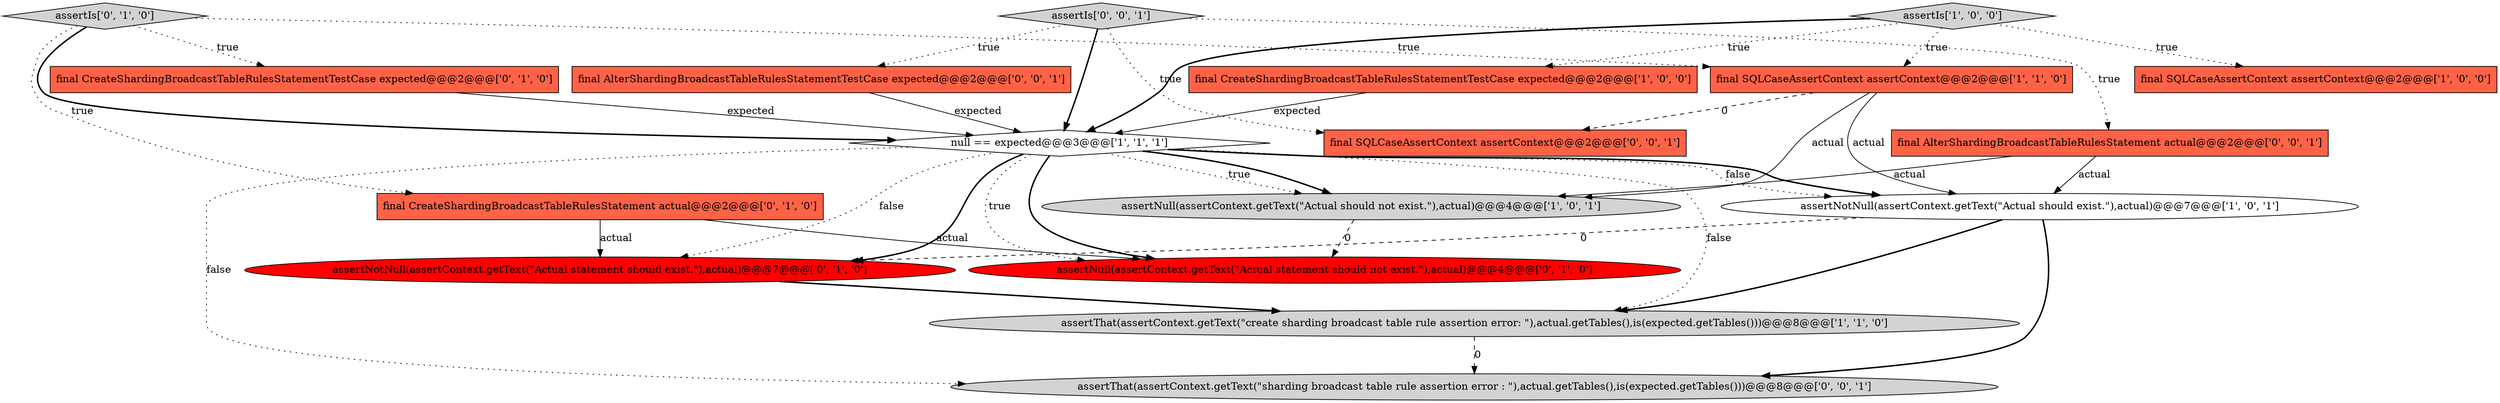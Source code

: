 digraph {
16 [style = filled, label = "assertIs['0', '0', '1']", fillcolor = lightgray, shape = diamond image = "AAA0AAABBB3BBB"];
11 [style = filled, label = "assertNull(assertContext.getText(\"Actual statement should not exist.\"),actual)@@@4@@@['0', '1', '0']", fillcolor = red, shape = ellipse image = "AAA1AAABBB2BBB"];
3 [style = filled, label = "assertIs['1', '0', '0']", fillcolor = lightgray, shape = diamond image = "AAA0AAABBB1BBB"];
5 [style = filled, label = "null == expected@@@3@@@['1', '1', '1']", fillcolor = white, shape = diamond image = "AAA0AAABBB1BBB"];
2 [style = filled, label = "final SQLCaseAssertContext assertContext@@@2@@@['1', '0', '0']", fillcolor = tomato, shape = box image = "AAA0AAABBB1BBB"];
1 [style = filled, label = "assertNotNull(assertContext.getText(\"Actual should exist.\"),actual)@@@7@@@['1', '0', '1']", fillcolor = white, shape = ellipse image = "AAA0AAABBB1BBB"];
10 [style = filled, label = "final CreateShardingBroadcastTableRulesStatement actual@@@2@@@['0', '1', '0']", fillcolor = tomato, shape = box image = "AAA0AAABBB2BBB"];
14 [style = filled, label = "final AlterShardingBroadcastTableRulesStatement actual@@@2@@@['0', '0', '1']", fillcolor = tomato, shape = box image = "AAA0AAABBB3BBB"];
0 [style = filled, label = "assertThat(assertContext.getText(\"create sharding broadcast table rule assertion error: \"),actual.getTables(),is(expected.getTables()))@@@8@@@['1', '1', '0']", fillcolor = lightgray, shape = ellipse image = "AAA0AAABBB1BBB"];
13 [style = filled, label = "assertThat(assertContext.getText(\"sharding broadcast table rule assertion error : \"),actual.getTables(),is(expected.getTables()))@@@8@@@['0', '0', '1']", fillcolor = lightgray, shape = ellipse image = "AAA0AAABBB3BBB"];
9 [style = filled, label = "final CreateShardingBroadcastTableRulesStatementTestCase expected@@@2@@@['0', '1', '0']", fillcolor = tomato, shape = box image = "AAA0AAABBB2BBB"];
15 [style = filled, label = "final AlterShardingBroadcastTableRulesStatementTestCase expected@@@2@@@['0', '0', '1']", fillcolor = tomato, shape = box image = "AAA0AAABBB3BBB"];
6 [style = filled, label = "assertNull(assertContext.getText(\"Actual should not exist.\"),actual)@@@4@@@['1', '0', '1']", fillcolor = lightgray, shape = ellipse image = "AAA0AAABBB1BBB"];
7 [style = filled, label = "final SQLCaseAssertContext assertContext@@@2@@@['1', '1', '0']", fillcolor = tomato, shape = box image = "AAA0AAABBB1BBB"];
12 [style = filled, label = "assertNotNull(assertContext.getText(\"Actual statement should exist.\"),actual)@@@7@@@['0', '1', '0']", fillcolor = red, shape = ellipse image = "AAA1AAABBB2BBB"];
17 [style = filled, label = "final SQLCaseAssertContext assertContext@@@2@@@['0', '0', '1']", fillcolor = tomato, shape = box image = "AAA0AAABBB3BBB"];
8 [style = filled, label = "assertIs['0', '1', '0']", fillcolor = lightgray, shape = diamond image = "AAA0AAABBB2BBB"];
4 [style = filled, label = "final CreateShardingBroadcastTableRulesStatementTestCase expected@@@2@@@['1', '0', '0']", fillcolor = tomato, shape = box image = "AAA0AAABBB1BBB"];
3->7 [style = dotted, label="true"];
7->1 [style = solid, label="actual"];
4->5 [style = solid, label="expected"];
5->12 [style = dotted, label="false"];
10->11 [style = solid, label="actual"];
7->17 [style = dashed, label="0"];
16->17 [style = dotted, label="true"];
6->11 [style = dashed, label="0"];
7->6 [style = solid, label="actual"];
15->5 [style = solid, label="expected"];
5->6 [style = dotted, label="true"];
3->4 [style = dotted, label="true"];
8->7 [style = dotted, label="true"];
1->0 [style = bold, label=""];
14->6 [style = solid, label="actual"];
8->10 [style = dotted, label="true"];
5->1 [style = dotted, label="false"];
12->0 [style = bold, label=""];
1->13 [style = bold, label=""];
5->0 [style = dotted, label="false"];
5->1 [style = bold, label=""];
1->12 [style = dashed, label="0"];
3->5 [style = bold, label=""];
5->11 [style = dotted, label="true"];
5->13 [style = dotted, label="false"];
5->6 [style = bold, label=""];
8->5 [style = bold, label=""];
5->12 [style = bold, label=""];
0->13 [style = dashed, label="0"];
16->14 [style = dotted, label="true"];
16->5 [style = bold, label=""];
5->11 [style = bold, label=""];
8->9 [style = dotted, label="true"];
14->1 [style = solid, label="actual"];
10->12 [style = solid, label="actual"];
3->2 [style = dotted, label="true"];
9->5 [style = solid, label="expected"];
16->15 [style = dotted, label="true"];
}
